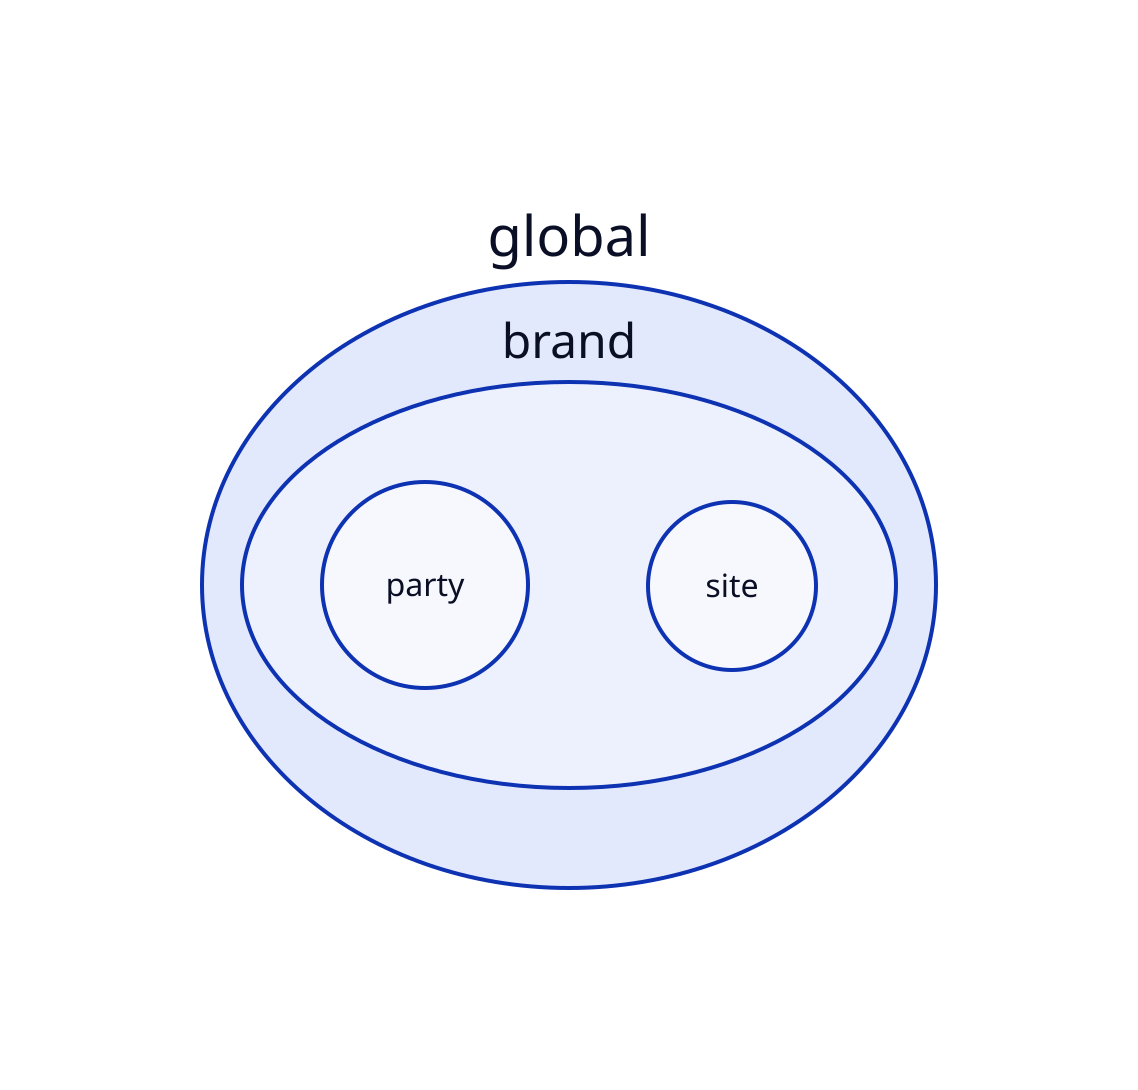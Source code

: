# layout: elk

global: {
  shape: circle

  brand: {
    shape: circle

    party
    party.shape: circle

    site
    site.shape: circle
  }
}

